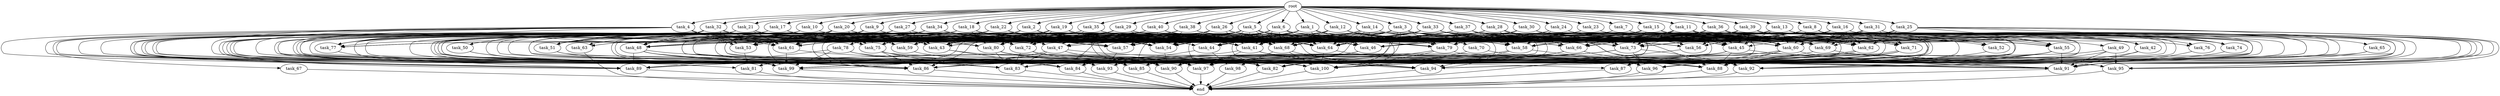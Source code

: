 digraph G {
  task_15 [size="4.999922e+11"];
  task_77 [size="5.895929e+11"];
  task_62 [size="2.953857e+11"];
  task_59 [size="7.166594e+11"];
  task_20 [size="5.729730e+11"];
  task_17 [size="1.840097e+11"];
  task_89 [size="9.595327e+11"];
  task_24 [size="2.299929e+11"];
  task_92 [size="4.308473e+11"];
  task_85 [size="2.602237e+11"];
  task_23 [size="5.676455e+11"];
  task_73 [size="3.568828e+11"];
  task_63 [size="4.864148e+11"];
  task_45 [size="9.834187e+09"];
  task_11 [size="2.961793e+10"];
  task_13 [size="2.445552e+11"];
  task_54 [size="2.364974e+11"];
  task_58 [size="4.461172e+11"];
  task_55 [size="8.579260e+10"];
  task_60 [size="9.625667e+11"];
  task_61 [size="2.549727e+11"];
  task_56 [size="7.803422e+11"];
  task_16 [size="4.899451e+10"];
  task_30 [size="6.454197e+11"];
  task_76 [size="7.584183e+10"];
  task_74 [size="2.427368e+11"];
  task_47 [size="3.751811e+10"];
  task_81 [size="5.360415e+11"];
  task_34 [size="4.175052e+10"];
  task_25 [size="3.026728e+11"];
  task_44 [size="7.916888e+11"];
  task_67 [size="7.979089e+11"];
  task_29 [size="4.097992e+10"];
  end [size="0.000000e+00"];
  task_66 [size="4.688247e+10"];
  task_2 [size="6.368233e+11"];
  task_4 [size="2.554219e+11"];
  task_86 [size="4.318103e+11"];
  task_64 [size="2.198658e+11"];
  task_36 [size="5.478014e+11"];
  task_71 [size="9.282629e+11"];
  task_94 [size="3.201068e+11"];
  task_95 [size="7.084840e+11"];
  task_96 [size="7.102117e+11"];
  task_48 [size="9.877844e+11"];
  task_53 [size="3.015305e+11"];
  task_5 [size="9.361127e+11"];
  task_79 [size="2.899719e+11"];
  task_52 [size="2.649173e+11"];
  task_31 [size="3.172607e+11"];
  task_1 [size="9.422245e+11"];
  task_82 [size="2.386652e+09"];
  task_19 [size="6.361874e+11"];
  task_40 [size="8.906135e+11"];
  task_57 [size="5.820816e+11"];
  task_83 [size="9.208680e+10"];
  task_6 [size="6.403410e+11"];
  task_80 [size="1.795156e+11"];
  task_22 [size="9.697438e+11"];
  task_99 [size="2.698567e+11"];
  task_100 [size="9.489697e+11"];
  task_84 [size="4.217161e+11"];
  task_90 [size="8.014651e+11"];
  task_49 [size="6.186230e+11"];
  task_3 [size="5.715852e+11"];
  task_14 [size="7.371297e+11"];
  task_18 [size="8.090572e+11"];
  task_42 [size="6.818587e+11"];
  task_10 [size="3.218511e+11"];
  task_70 [size="3.206181e+11"];
  task_78 [size="2.687808e+11"];
  task_50 [size="7.444165e+10"];
  task_21 [size="8.756480e+11"];
  task_32 [size="8.666220e+11"];
  task_51 [size="1.844992e+11"];
  task_46 [size="3.226381e+11"];
  task_12 [size="1.567871e+11"];
  task_9 [size="5.760977e+11"];
  task_93 [size="2.655068e+11"];
  task_43 [size="5.741180e+11"];
  task_26 [size="7.914015e+11"];
  task_41 [size="5.712213e+11"];
  task_27 [size="4.537771e+11"];
  task_68 [size="3.699615e+10"];
  task_65 [size="3.986585e+11"];
  task_39 [size="3.057979e+11"];
  task_38 [size="9.388211e+11"];
  task_72 [size="5.111339e+11"];
  task_98 [size="2.424003e+11"];
  task_28 [size="7.833291e+11"];
  task_69 [size="6.883530e+10"];
  task_88 [size="4.124789e+11"];
  task_91 [size="8.680484e+10"];
  task_8 [size="3.469631e+11"];
  task_75 [size="4.092310e+11"];
  task_33 [size="1.282852e+11"];
  root [size="0.000000e+00"];
  task_7 [size="7.656814e+11"];
  task_87 [size="8.928279e+11"];
  task_35 [size="6.526179e+11"];
  task_97 [size="5.634197e+11"];
  task_37 [size="9.135386e+11"];

  task_15 -> task_45 [size="5.784816e+05"];
  task_15 -> task_71 [size="1.160329e+08"];
  task_15 -> task_54 [size="1.391161e+07"];
  task_15 -> task_42 [size="1.363717e+08"];
  task_15 -> task_58 [size="2.974115e+07"];
  task_15 -> task_91 [size="4.340242e+06"];
  task_15 -> task_44 [size="1.130984e+08"];
  task_15 -> task_79 [size="1.812325e+07"];
  task_15 -> task_41 [size="3.173452e+07"];
  task_15 -> task_69 [size="3.622911e+06"];
  task_15 -> task_68 [size="1.849807e+06"];
  task_15 -> task_52 [size="1.324586e+08"];
  task_15 -> task_66 [size="5.209164e+06"];
  task_15 -> task_90 [size="4.007325e+07"];
  task_15 -> task_46 [size="2.304558e+07"];
  task_15 -> task_73 [size="1.784414e+07"];
  task_77 -> task_89 [size="7.996106e+07"];
  task_62 -> task_85 [size="2.001721e+07"];
  task_62 -> task_93 [size="4.425114e+07"];
  task_62 -> task_99 [size="1.927548e+07"];
  task_59 -> task_82 [size="1.835886e+05"];
  task_20 -> task_82 [size="1.835886e+05"];
  task_20 -> task_62 [size="2.461548e+07"];
  task_20 -> task_95 [size="1.180807e+08"];
  task_20 -> task_58 [size="2.974115e+07"];
  task_20 -> task_61 [size="1.499839e+07"];
  task_20 -> task_100 [size="6.326464e+07"];
  task_20 -> task_80 [size="1.121972e+07"];
  task_20 -> task_48 [size="8.231537e+07"];
  task_20 -> task_75 [size="3.720282e+07"];
  task_20 -> task_53 [size="2.512754e+07"];
  task_20 -> task_60 [size="4.812833e+07"];
  task_20 -> task_84 [size="5.271451e+07"];
  task_20 -> task_83 [size="7.083600e+06"];
  task_20 -> task_90 [size="4.007325e+07"];
  task_20 -> task_63 [size="1.216037e+08"];
  task_20 -> task_92 [size="5.385591e+07"];
  task_17 -> task_46 [size="2.304558e+07"];
  task_17 -> task_68 [size="1.849807e+06"];
  task_17 -> task_99 [size="1.927548e+07"];
  task_17 -> task_77 [size="6.551032e+07"];
  task_17 -> task_59 [size="7.962882e+07"];
  task_17 -> task_73 [size="1.784414e+07"];
  task_17 -> task_80 [size="1.121972e+07"];
  task_17 -> task_43 [size="3.827454e+07"];
  task_17 -> task_89 [size="7.996106e+07"];
  task_89 -> end [size="1.000000e-12"];
  task_24 -> task_64 [size="1.998780e+07"];
  task_24 -> task_60 [size="4.812833e+07"];
  task_24 -> task_59 [size="7.962882e+07"];
  task_24 -> task_91 [size="4.340242e+06"];
  task_24 -> task_58 [size="2.974115e+07"];
  task_24 -> task_61 [size="1.499839e+07"];
  task_24 -> task_100 [size="6.326464e+07"];
  task_24 -> task_80 [size="1.121972e+07"];
  task_24 -> task_62 [size="2.461548e+07"];
  task_24 -> task_68 [size="1.849807e+06"];
  task_24 -> task_66 [size="5.209164e+06"];
  task_24 -> task_69 [size="3.622911e+06"];
  task_24 -> task_86 [size="2.878735e+07"];
  task_92 -> end [size="1.000000e-12"];
  task_85 -> end [size="1.000000e-12"];
  task_23 -> task_46 [size="2.304558e+07"];
  task_23 -> task_68 [size="1.849807e+06"];
  task_23 -> task_60 [size="4.812833e+07"];
  task_23 -> task_84 [size="5.271451e+07"];
  task_23 -> task_62 [size="2.461548e+07"];
  task_23 -> task_69 [size="3.622911e+06"];
  task_23 -> task_79 [size="1.812325e+07"];
  task_23 -> task_43 [size="3.827454e+07"];
  task_23 -> task_100 [size="6.326464e+07"];
  task_73 -> task_92 [size="5.385591e+07"];
  task_73 -> task_99 [size="1.927548e+07"];
  task_73 -> task_83 [size="7.083600e+06"];
  task_73 -> task_81 [size="1.786805e+08"];
  task_73 -> task_96 [size="8.877646e+07"];
  task_63 -> end [size="1.000000e-12"];
  task_45 -> task_86 [size="2.878735e+07"];
  task_45 -> task_84 [size="5.271451e+07"];
  task_45 -> task_88 [size="2.062395e+07"];
  task_45 -> task_91 [size="4.340242e+06"];
  task_45 -> task_85 [size="2.001721e+07"];
  task_45 -> task_100 [size="6.326464e+07"];
  task_11 -> task_45 [size="5.784816e+05"];
  task_11 -> task_42 [size="1.363717e+08"];
  task_11 -> task_58 [size="2.974115e+07"];
  task_11 -> task_59 [size="7.962882e+07"];
  task_11 -> task_91 [size="4.340242e+06"];
  task_11 -> task_60 [size="4.812833e+07"];
  task_11 -> task_75 [size="3.720282e+07"];
  task_11 -> task_94 [size="2.910062e+07"];
  task_11 -> task_68 [size="1.849807e+06"];
  task_11 -> task_66 [size="5.209164e+06"];
  task_11 -> task_90 [size="4.007325e+07"];
  task_11 -> task_69 [size="3.622911e+06"];
  task_11 -> task_73 [size="1.784414e+07"];
  task_11 -> task_47 [size="7.503623e+06"];
  task_13 -> task_45 [size="5.784816e+05"];
  task_13 -> task_71 [size="1.160329e+08"];
  task_13 -> task_54 [size="1.391161e+07"];
  task_13 -> task_88 [size="2.062395e+07"];
  task_13 -> task_60 [size="4.812833e+07"];
  task_13 -> task_43 [size="3.827454e+07"];
  task_13 -> task_68 [size="1.849807e+06"];
  task_13 -> task_75 [size="3.720282e+07"];
  task_13 -> task_65 [size="3.986585e+08"];
  task_13 -> task_56 [size="1.114775e+08"];
  task_13 -> task_96 [size="8.877646e+07"];
  task_13 -> task_73 [size="1.784414e+07"];
  task_13 -> task_72 [size="4.646671e+07"];
  task_13 -> task_79 [size="1.812325e+07"];
  task_13 -> task_90 [size="4.007325e+07"];
  task_13 -> task_74 [size="4.854735e+07"];
  task_54 -> task_90 [size="4.007325e+07"];
  task_58 -> task_83 [size="7.083600e+06"];
  task_58 -> task_94 [size="2.910062e+07"];
  task_58 -> task_88 [size="2.062395e+07"];
  task_55 -> task_92 [size="5.385591e+07"];
  task_55 -> task_87 [size="2.232070e+08"];
  task_55 -> task_83 [size="7.083600e+06"];
  task_55 -> task_91 [size="4.340242e+06"];
  task_55 -> task_94 [size="2.910062e+07"];
  task_55 -> task_97 [size="4.695165e+07"];
  task_60 -> task_85 [size="2.001721e+07"];
  task_60 -> task_88 [size="2.062395e+07"];
  task_60 -> task_96 [size="8.877646e+07"];
  task_60 -> task_93 [size="4.425114e+07"];
  task_60 -> task_91 [size="4.340242e+06"];
  task_61 -> task_99 [size="1.927548e+07"];
  task_61 -> task_87 [size="2.232070e+08"];
  task_56 -> end [size="1.000000e-12"];
  task_16 -> task_45 [size="5.784816e+05"];
  task_16 -> task_54 [size="1.391161e+07"];
  task_16 -> task_62 [size="2.461548e+07"];
  task_16 -> task_91 [size="4.340242e+06"];
  task_16 -> task_95 [size="1.180807e+08"];
  task_16 -> task_88 [size="2.062395e+07"];
  task_16 -> task_89 [size="7.996106e+07"];
  task_16 -> task_66 [size="5.209164e+06"];
  task_16 -> task_69 [size="3.622911e+06"];
  task_16 -> task_73 [size="1.784414e+07"];
  task_16 -> task_72 [size="4.646671e+07"];
  task_16 -> task_97 [size="4.695165e+07"];
  task_30 -> task_45 [size="5.784816e+05"];
  task_30 -> task_99 [size="1.927548e+07"];
  task_30 -> task_56 [size="1.114775e+08"];
  task_30 -> task_77 [size="6.551032e+07"];
  task_30 -> task_54 [size="1.391161e+07"];
  task_30 -> task_60 [size="4.812833e+07"];
  task_30 -> task_49 [size="6.186230e+08"];
  task_30 -> task_57 [size="4.850680e+07"];
  task_30 -> task_79 [size="1.812325e+07"];
  task_30 -> task_43 [size="3.827454e+07"];
  task_30 -> task_74 [size="4.854735e+07"];
  task_76 -> task_91 [size="4.340242e+06"];
  task_74 -> task_96 [size="8.877646e+07"];
  task_47 -> task_91 [size="4.340242e+06"];
  task_47 -> task_83 [size="7.083600e+06"];
  task_47 -> task_86 [size="2.878735e+07"];
  task_47 -> task_90 [size="4.007325e+07"];
  task_81 -> end [size="1.000000e-12"];
  task_34 -> task_64 [size="1.998780e+07"];
  task_34 -> task_93 [size="4.425114e+07"];
  task_34 -> task_73 [size="1.784414e+07"];
  task_34 -> task_77 [size="6.551032e+07"];
  task_34 -> task_58 [size="2.974115e+07"];
  task_34 -> task_44 [size="1.130984e+08"];
  task_34 -> task_88 [size="2.062395e+07"];
  task_34 -> task_41 [size="3.173452e+07"];
  task_34 -> task_48 [size="8.231537e+07"];
  task_34 -> task_68 [size="1.849807e+06"];
  task_34 -> task_99 [size="1.927548e+07"];
  task_34 -> task_51 [size="3.074986e+07"];
  task_34 -> task_79 [size="1.812325e+07"];
  task_34 -> task_46 [size="2.304558e+07"];
  task_34 -> task_85 [size="2.001721e+07"];
  task_34 -> task_53 [size="2.512754e+07"];
  task_34 -> task_90 [size="4.007325e+07"];
  task_34 -> task_47 [size="7.503623e+06"];
  task_25 -> task_61 [size="1.499839e+07"];
  task_25 -> task_82 [size="1.835886e+05"];
  task_25 -> task_62 [size="2.461548e+07"];
  task_25 -> task_69 [size="3.622911e+06"];
  task_25 -> task_55 [size="8.579260e+06"];
  task_25 -> task_95 [size="1.180807e+08"];
  task_25 -> task_60 [size="4.812833e+07"];
  task_25 -> task_74 [size="4.854735e+07"];
  task_25 -> task_47 [size="7.503623e+06"];
  task_25 -> task_91 [size="4.340242e+06"];
  task_44 -> task_98 [size="1.212002e+08"];
  task_44 -> task_84 [size="5.271451e+07"];
  task_67 -> end [size="1.000000e-12"];
  task_29 -> task_45 [size="5.784816e+05"];
  task_29 -> task_64 [size="1.998780e+07"];
  task_29 -> task_71 [size="1.160329e+08"];
  task_29 -> task_54 [size="1.391161e+07"];
  task_29 -> task_42 [size="1.363717e+08"];
  task_29 -> task_55 [size="8.579260e+06"];
  task_29 -> task_61 [size="1.499839e+07"];
  task_29 -> task_43 [size="3.827454e+07"];
  task_29 -> task_68 [size="1.849807e+06"];
  task_29 -> task_80 [size="1.121972e+07"];
  task_29 -> task_48 [size="8.231537e+07"];
  task_29 -> task_75 [size="3.720282e+07"];
  task_29 -> task_53 [size="2.512754e+07"];
  task_29 -> task_66 [size="5.209164e+06"];
  task_29 -> task_69 [size="3.622911e+06"];
  task_29 -> task_99 [size="1.927548e+07"];
  task_29 -> task_72 [size="4.646671e+07"];
  task_29 -> task_86 [size="2.878735e+07"];
  task_66 -> task_82 [size="1.835886e+05"];
  task_66 -> task_100 [size="6.326464e+07"];
  task_66 -> task_88 [size="2.062395e+07"];
  task_2 -> task_45 [size="5.784816e+05"];
  task_2 -> task_54 [size="1.391161e+07"];
  task_2 -> task_59 [size="7.962882e+07"];
  task_2 -> task_57 [size="4.850680e+07"];
  task_2 -> task_43 [size="3.827454e+07"];
  task_2 -> task_41 [size="3.173452e+07"];
  task_2 -> task_48 [size="8.231537e+07"];
  task_2 -> task_75 [size="3.720282e+07"];
  task_2 -> task_83 [size="7.083600e+06"];
  task_2 -> task_69 [size="3.622911e+06"];
  task_2 -> task_73 [size="1.784414e+07"];
  task_2 -> task_44 [size="1.130984e+08"];
  task_2 -> task_86 [size="2.878735e+07"];
  task_4 -> task_77 [size="6.551032e+07"];
  task_4 -> task_61 [size="1.499839e+07"];
  task_4 -> task_41 [size="3.173452e+07"];
  task_4 -> task_94 [size="2.910062e+07"];
  task_4 -> task_68 [size="1.849807e+06"];
  task_4 -> task_53 [size="2.512754e+07"];
  task_4 -> task_56 [size="1.114775e+08"];
  task_4 -> task_90 [size="4.007325e+07"];
  task_4 -> task_46 [size="2.304558e+07"];
  task_4 -> task_85 [size="2.001721e+07"];
  task_4 -> task_72 [size="4.646671e+07"];
  task_4 -> task_89 [size="7.996106e+07"];
  task_4 -> task_86 [size="2.878735e+07"];
  task_4 -> task_97 [size="4.695165e+07"];
  task_86 -> end [size="1.000000e-12"];
  task_64 -> task_100 [size="6.326464e+07"];
  task_64 -> task_88 [size="2.062395e+07"];
  task_36 -> task_45 [size="5.784816e+05"];
  task_36 -> task_42 [size="1.363717e+08"];
  task_36 -> task_62 [size="2.461548e+07"];
  task_36 -> task_59 [size="7.962882e+07"];
  task_36 -> task_55 [size="8.579260e+06"];
  task_36 -> task_58 [size="2.974115e+07"];
  task_36 -> task_41 [size="3.173452e+07"];
  task_36 -> task_46 [size="2.304558e+07"];
  task_36 -> task_92 [size="5.385591e+07"];
  task_36 -> task_53 [size="2.512754e+07"];
  task_36 -> task_60 [size="4.812833e+07"];
  task_36 -> task_90 [size="4.007325e+07"];
  task_36 -> task_69 [size="3.622911e+06"];
  task_36 -> task_73 [size="1.784414e+07"];
  task_36 -> task_74 [size="4.854735e+07"];
  task_36 -> task_52 [size="1.324586e+08"];
  task_71 -> task_88 [size="2.062395e+07"];
  task_71 -> task_99 [size="1.927548e+07"];
  task_71 -> task_82 [size="1.835886e+05"];
  task_71 -> task_97 [size="4.695165e+07"];
  task_71 -> task_90 [size="4.007325e+07"];
  task_94 -> end [size="1.000000e-12"];
  task_95 -> end [size="1.000000e-12"];
  task_96 -> end [size="1.000000e-12"];
  task_48 -> task_84 [size="5.271451e+07"];
  task_48 -> task_88 [size="2.062395e+07"];
  task_48 -> task_86 [size="2.878735e+07"];
  task_48 -> task_100 [size="6.326464e+07"];
  task_48 -> task_89 [size="7.996106e+07"];
  task_53 -> task_81 [size="1.786805e+08"];
  task_5 -> task_82 [size="1.835886e+05"];
  task_5 -> task_54 [size="1.391161e+07"];
  task_5 -> task_77 [size="6.551032e+07"];
  task_5 -> task_58 [size="2.974115e+07"];
  task_5 -> task_75 [size="3.720282e+07"];
  task_5 -> task_55 [size="8.579260e+06"];
  task_5 -> task_57 [size="4.850680e+07"];
  task_5 -> task_79 [size="1.812325e+07"];
  task_5 -> task_43 [size="3.827454e+07"];
  task_5 -> task_61 [size="1.499839e+07"];
  task_5 -> task_41 [size="3.173452e+07"];
  task_5 -> task_68 [size="1.849807e+06"];
  task_5 -> task_99 [size="1.927548e+07"];
  task_5 -> task_56 [size="1.114775e+08"];
  task_5 -> task_94 [size="2.910062e+07"];
  task_5 -> task_69 [size="3.622911e+06"];
  task_5 -> task_85 [size="2.001721e+07"];
  task_5 -> task_91 [size="4.340242e+06"];
  task_5 -> task_86 [size="2.878735e+07"];
  task_5 -> task_97 [size="4.695165e+07"];
  task_79 -> task_91 [size="4.340242e+06"];
  task_79 -> task_90 [size="4.007325e+07"];
  task_79 -> task_100 [size="6.326464e+07"];
  task_79 -> task_97 [size="4.695165e+07"];
  task_52 -> task_82 [size="1.835886e+05"];
  task_31 -> task_71 [size="1.160329e+08"];
  task_31 -> task_85 [size="2.001721e+07"];
  task_31 -> task_55 [size="8.579260e+06"];
  task_31 -> task_69 [size="3.622911e+06"];
  task_31 -> task_73 [size="1.784414e+07"];
  task_31 -> task_60 [size="4.812833e+07"];
  task_31 -> task_58 [size="2.974115e+07"];
  task_31 -> task_91 [size="4.340242e+06"];
  task_1 -> task_45 [size="5.784816e+05"];
  task_1 -> task_64 [size="1.998780e+07"];
  task_1 -> task_54 [size="1.391161e+07"];
  task_1 -> task_60 [size="4.812833e+07"];
  task_1 -> task_70 [size="1.603091e+08"];
  task_1 -> task_44 [size="1.130984e+08"];
  task_1 -> task_43 [size="3.827454e+07"];
  task_1 -> task_41 [size="3.173452e+07"];
  task_1 -> task_80 [size="1.121972e+07"];
  task_1 -> task_61 [size="1.499839e+07"];
  task_1 -> task_46 [size="2.304558e+07"];
  task_1 -> task_73 [size="1.784414e+07"];
  task_82 -> end [size="1.000000e-12"];
  task_19 -> task_64 [size="1.998780e+07"];
  task_19 -> task_54 [size="1.391161e+07"];
  task_19 -> task_58 [size="2.974115e+07"];
  task_19 -> task_59 [size="7.962882e+07"];
  task_19 -> task_55 [size="8.579260e+06"];
  task_19 -> task_60 [size="4.812833e+07"];
  task_19 -> task_61 [size="1.499839e+07"];
  task_19 -> task_41 [size="3.173452e+07"];
  task_19 -> task_48 [size="8.231537e+07"];
  task_19 -> task_68 [size="1.849807e+06"];
  task_19 -> task_53 [size="2.512754e+07"];
  task_19 -> task_90 [size="4.007325e+07"];
  task_19 -> task_72 [size="4.646671e+07"];
  task_19 -> task_80 [size="1.121972e+07"];
  task_19 -> task_63 [size="1.216037e+08"];
  task_19 -> task_97 [size="4.695165e+07"];
  task_40 -> task_45 [size="5.784816e+05"];
  task_40 -> task_54 [size="1.391161e+07"];
  task_40 -> task_43 [size="3.827454e+07"];
  task_40 -> task_68 [size="1.849807e+06"];
  task_40 -> task_80 [size="1.121972e+07"];
  task_40 -> task_48 [size="8.231537e+07"];
  task_40 -> task_75 [size="3.720282e+07"];
  task_40 -> task_56 [size="1.114775e+08"];
  task_40 -> task_79 [size="1.812325e+07"];
  task_40 -> task_69 [size="3.622911e+06"];
  task_40 -> task_72 [size="4.646671e+07"];
  task_40 -> task_46 [size="2.304558e+07"];
  task_40 -> task_86 [size="2.878735e+07"];
  task_57 -> task_93 [size="4.425114e+07"];
  task_83 -> end [size="1.000000e-12"];
  task_6 -> task_64 [size="1.998780e+07"];
  task_6 -> task_82 [size="1.835886e+05"];
  task_6 -> task_54 [size="1.391161e+07"];
  task_6 -> task_44 [size="1.130984e+08"];
  task_6 -> task_61 [size="1.499839e+07"];
  task_6 -> task_100 [size="6.326464e+07"];
  task_6 -> task_41 [size="3.173452e+07"];
  task_6 -> task_68 [size="1.849807e+06"];
  task_6 -> task_79 [size="1.812325e+07"];
  task_6 -> task_69 [size="3.622911e+06"];
  task_6 -> task_72 [size="4.646671e+07"];
  task_6 -> task_57 [size="4.850680e+07"];
  task_6 -> task_92 [size="5.385591e+07"];
  task_80 -> task_83 [size="7.083600e+06"];
  task_80 -> task_85 [size="2.001721e+07"];
  task_80 -> task_90 [size="4.007325e+07"];
  task_80 -> task_94 [size="2.910062e+07"];
  task_80 -> task_100 [size="6.326464e+07"];
  task_80 -> task_97 [size="4.695165e+07"];
  task_22 -> task_60 [size="4.812833e+07"];
  task_22 -> task_91 [size="4.340242e+06"];
  task_22 -> task_57 [size="4.850680e+07"];
  task_22 -> task_61 [size="1.499839e+07"];
  task_22 -> task_43 [size="3.827454e+07"];
  task_22 -> task_75 [size="3.720282e+07"];
  task_22 -> task_41 [size="3.173452e+07"];
  task_22 -> task_69 [size="3.622911e+06"];
  task_22 -> task_68 [size="1.849807e+06"];
  task_22 -> task_99 [size="1.927548e+07"];
  task_22 -> task_83 [size="7.083600e+06"];
  task_22 -> task_46 [size="2.304558e+07"];
  task_22 -> task_90 [size="4.007325e+07"];
  task_99 -> end [size="1.000000e-12"];
  task_100 -> end [size="1.000000e-12"];
  task_84 -> end [size="1.000000e-12"];
  task_90 -> end [size="1.000000e-12"];
  task_49 -> task_91 [size="4.340242e+06"];
  task_49 -> task_95 [size="1.180807e+08"];
  task_49 -> task_88 [size="2.062395e+07"];
  task_49 -> task_90 [size="4.007325e+07"];
  task_3 -> task_64 [size="1.998780e+07"];
  task_3 -> task_77 [size="6.551032e+07"];
  task_3 -> task_54 [size="1.391161e+07"];
  task_3 -> task_44 [size="1.130984e+08"];
  task_3 -> task_79 [size="1.812325e+07"];
  task_3 -> task_41 [size="3.173452e+07"];
  task_3 -> task_80 [size="1.121972e+07"];
  task_3 -> task_56 [size="1.114775e+08"];
  task_3 -> task_83 [size="7.083600e+06"];
  task_3 -> task_69 [size="3.622911e+06"];
  task_3 -> task_73 [size="1.784414e+07"];
  task_3 -> task_74 [size="4.854735e+07"];
  task_3 -> task_86 [size="2.878735e+07"];
  task_3 -> task_97 [size="4.695165e+07"];
  task_14 -> task_45 [size="5.784816e+05"];
  task_14 -> task_64 [size="1.998780e+07"];
  task_14 -> task_68 [size="1.849807e+06"];
  task_14 -> task_46 [size="2.304558e+07"];
  task_14 -> task_73 [size="1.784414e+07"];
  task_14 -> task_94 [size="2.910062e+07"];
  task_14 -> task_86 [size="2.878735e+07"];
  task_14 -> task_80 [size="1.121972e+07"];
  task_18 -> task_77 [size="6.551032e+07"];
  task_18 -> task_60 [size="4.812833e+07"];
  task_18 -> task_44 [size="1.130984e+08"];
  task_18 -> task_93 [size="4.425114e+07"];
  task_18 -> task_68 [size="1.849807e+06"];
  task_18 -> task_80 [size="1.121972e+07"];
  task_18 -> task_48 [size="8.231537e+07"];
  task_18 -> task_61 [size="1.499839e+07"];
  task_18 -> task_99 [size="1.927548e+07"];
  task_18 -> task_66 [size="5.209164e+06"];
  task_18 -> task_96 [size="8.877646e+07"];
  task_18 -> task_73 [size="1.784414e+07"];
  task_18 -> task_79 [size="1.812325e+07"];
  task_18 -> task_57 [size="4.850680e+07"];
  task_18 -> task_92 [size="5.385591e+07"];
  task_42 -> task_91 [size="4.340242e+06"];
  task_42 -> task_88 [size="2.062395e+07"];
  task_10 -> task_50 [size="7.444165e+07"];
  task_10 -> task_99 [size="1.927548e+07"];
  task_10 -> task_77 [size="6.551032e+07"];
  task_10 -> task_51 [size="3.074986e+07"];
  task_10 -> task_60 [size="4.812833e+07"];
  task_10 -> task_73 [size="1.784414e+07"];
  task_10 -> task_58 [size="2.974115e+07"];
  task_10 -> task_89 [size="7.996106e+07"];
  task_70 -> task_100 [size="6.326464e+07"];
  task_70 -> task_88 [size="2.062395e+07"];
  task_78 -> task_88 [size="2.062395e+07"];
  task_78 -> task_99 [size="1.927548e+07"];
  task_78 -> task_90 [size="4.007325e+07"];
  task_78 -> task_89 [size="7.996106e+07"];
  task_50 -> task_82 [size="1.835886e+05"];
  task_50 -> task_97 [size="4.695165e+07"];
  task_21 -> task_45 [size="5.784816e+05"];
  task_21 -> task_59 [size="7.962882e+07"];
  task_21 -> task_57 [size="4.850680e+07"];
  task_21 -> task_83 [size="7.083600e+06"];
  task_21 -> task_61 [size="1.499839e+07"];
  task_21 -> task_80 [size="1.121972e+07"];
  task_21 -> task_68 [size="1.849807e+06"];
  task_21 -> task_75 [size="3.720282e+07"];
  task_21 -> task_67 [size="7.979089e+08"];
  task_21 -> task_79 [size="1.812325e+07"];
  task_21 -> task_46 [size="2.304558e+07"];
  task_21 -> task_85 [size="2.001721e+07"];
  task_21 -> task_89 [size="7.996106e+07"];
  task_21 -> task_90 [size="4.007325e+07"];
  task_32 -> task_64 [size="1.998780e+07"];
  task_32 -> task_82 [size="1.835886e+05"];
  task_32 -> task_54 [size="1.391161e+07"];
  task_32 -> task_43 [size="3.827454e+07"];
  task_32 -> task_41 [size="3.173452e+07"];
  task_32 -> task_48 [size="8.231537e+07"];
  task_32 -> task_61 [size="1.499839e+07"];
  task_32 -> task_99 [size="1.927548e+07"];
  task_32 -> task_51 [size="3.074986e+07"];
  task_32 -> task_85 [size="2.001721e+07"];
  task_32 -> task_73 [size="1.784414e+07"];
  task_32 -> task_53 [size="2.512754e+07"];
  task_32 -> task_86 [size="2.878735e+07"];
  task_51 -> task_91 [size="4.340242e+06"];
  task_51 -> task_82 [size="1.835886e+05"];
  task_46 -> task_84 [size="5.271451e+07"];
  task_46 -> task_86 [size="2.878735e+07"];
  task_46 -> task_90 [size="4.007325e+07"];
  task_12 -> task_45 [size="5.784816e+05"];
  task_12 -> task_68 [size="1.849807e+06"];
  task_12 -> task_70 [size="1.603091e+08"];
  task_12 -> task_88 [size="2.062395e+07"];
  task_12 -> task_73 [size="1.784414e+07"];
  task_12 -> task_79 [size="1.812325e+07"];
  task_12 -> task_63 [size="1.216037e+08"];
  task_12 -> task_41 [size="3.173452e+07"];
  task_12 -> task_80 [size="1.121972e+07"];
  task_9 -> task_81 [size="1.786805e+08"];
  task_9 -> task_51 [size="3.074986e+07"];
  task_9 -> task_54 [size="1.391161e+07"];
  task_9 -> task_58 [size="2.974115e+07"];
  task_9 -> task_79 [size="1.812325e+07"];
  task_9 -> task_61 [size="1.499839e+07"];
  task_9 -> task_89 [size="7.996106e+07"];
  task_9 -> task_48 [size="8.231537e+07"];
  task_9 -> task_75 [size="3.720282e+07"];
  task_9 -> task_66 [size="5.209164e+06"];
  task_9 -> task_84 [size="5.271451e+07"];
  task_9 -> task_96 [size="8.877646e+07"];
  task_9 -> task_73 [size="1.784414e+07"];
  task_9 -> task_72 [size="4.646671e+07"];
  task_9 -> task_86 [size="2.878735e+07"];
  task_93 -> end [size="1.000000e-12"];
  task_43 -> task_84 [size="5.271451e+07"];
  task_43 -> task_97 [size="4.695165e+07"];
  task_26 -> task_64 [size="1.998780e+07"];
  task_26 -> task_71 [size="1.160329e+08"];
  task_26 -> task_54 [size="1.391161e+07"];
  task_26 -> task_57 [size="4.850680e+07"];
  task_26 -> task_79 [size="1.812325e+07"];
  task_26 -> task_43 [size="3.827454e+07"];
  task_26 -> task_41 [size="3.173452e+07"];
  task_26 -> task_100 [size="6.326464e+07"];
  task_26 -> task_80 [size="1.121972e+07"];
  task_26 -> task_61 [size="1.499839e+07"];
  task_26 -> task_90 [size="4.007325e+07"];
  task_26 -> task_47 [size="7.503623e+06"];
  task_41 -> task_89 [size="7.996106e+07"];
  task_41 -> task_97 [size="4.695165e+07"];
  task_41 -> task_94 [size="2.910062e+07"];
  task_41 -> task_96 [size="8.877646e+07"];
  task_27 -> task_77 [size="6.551032e+07"];
  task_27 -> task_62 [size="2.461548e+07"];
  task_27 -> task_59 [size="7.962882e+07"];
  task_27 -> task_57 [size="4.850680e+07"];
  task_27 -> task_83 [size="7.083600e+06"];
  task_27 -> task_43 [size="3.827454e+07"];
  task_27 -> task_63 [size="1.216037e+08"];
  task_27 -> task_48 [size="8.231537e+07"];
  task_27 -> task_66 [size="5.209164e+06"];
  task_27 -> task_90 [size="4.007325e+07"];
  task_27 -> task_69 [size="3.622911e+06"];
  task_27 -> task_95 [size="1.180807e+08"];
  task_68 -> task_94 [size="2.910062e+07"];
  task_68 -> task_100 [size="6.326464e+07"];
  task_68 -> task_98 [size="1.212002e+08"];
  task_65 -> task_92 [size="5.385591e+07"];
  task_65 -> task_88 [size="2.062395e+07"];
  task_39 -> task_45 [size="5.784816e+05"];
  task_39 -> task_71 [size="1.160329e+08"];
  task_39 -> task_54 [size="1.391161e+07"];
  task_39 -> task_88 [size="2.062395e+07"];
  task_39 -> task_55 [size="8.579260e+06"];
  task_39 -> task_61 [size="1.499839e+07"];
  task_39 -> task_80 [size="1.121972e+07"];
  task_39 -> task_69 [size="3.622911e+06"];
  task_39 -> task_68 [size="1.849807e+06"];
  task_39 -> task_53 [size="2.512754e+07"];
  task_39 -> task_56 [size="1.114775e+08"];
  task_39 -> task_94 [size="2.910062e+07"];
  task_39 -> task_96 [size="8.877646e+07"];
  task_39 -> task_46 [size="2.304558e+07"];
  task_39 -> task_85 [size="2.001721e+07"];
  task_39 -> task_72 [size="4.646671e+07"];
  task_39 -> task_91 [size="4.340242e+06"];
  task_39 -> task_76 [size="3.792091e+07"];
  task_38 -> task_45 [size="5.784816e+05"];
  task_38 -> task_78 [size="2.687808e+08"];
  task_38 -> task_54 [size="1.391161e+07"];
  task_38 -> task_62 [size="2.461548e+07"];
  task_38 -> task_59 [size="7.962882e+07"];
  task_38 -> task_55 [size="8.579260e+06"];
  task_38 -> task_60 [size="4.812833e+07"];
  task_38 -> task_100 [size="6.326464e+07"];
  task_38 -> task_80 [size="1.121972e+07"];
  task_38 -> task_61 [size="1.499839e+07"];
  task_38 -> task_53 [size="2.512754e+07"];
  task_38 -> task_69 [size="3.622911e+06"];
  task_38 -> task_72 [size="4.646671e+07"];
  task_72 -> task_85 [size="2.001721e+07"];
  task_72 -> task_83 [size="7.083600e+06"];
  task_72 -> task_88 [size="2.062395e+07"];
  task_98 -> end [size="1.000000e-12"];
  task_28 -> task_45 [size="5.784816e+05"];
  task_28 -> task_80 [size="1.121972e+07"];
  task_28 -> task_82 [size="1.835886e+05"];
  task_28 -> task_66 [size="5.209164e+06"];
  task_28 -> task_60 [size="4.812833e+07"];
  task_28 -> task_46 [size="2.304558e+07"];
  task_28 -> task_58 [size="2.974115e+07"];
  task_28 -> task_62 [size="2.461548e+07"];
  task_28 -> task_41 [size="3.173452e+07"];
  task_28 -> task_89 [size="7.996106e+07"];
  task_69 -> task_91 [size="4.340242e+06"];
  task_69 -> task_82 [size="1.835886e+05"];
  task_88 -> end [size="1.000000e-12"];
  task_91 -> end [size="1.000000e-12"];
  task_8 -> task_92 [size="5.385591e+07"];
  task_8 -> task_60 [size="4.812833e+07"];
  task_8 -> task_55 [size="8.579260e+06"];
  task_8 -> task_62 [size="2.461548e+07"];
  task_8 -> task_46 [size="2.304558e+07"];
  task_8 -> task_73 [size="1.784414e+07"];
  task_8 -> task_79 [size="1.812325e+07"];
  task_8 -> task_94 [size="2.910062e+07"];
  task_8 -> task_89 [size="7.996106e+07"];
  task_75 -> task_91 [size="4.340242e+06"];
  task_75 -> task_86 [size="2.878735e+07"];
  task_75 -> task_100 [size="6.326464e+07"];
  task_75 -> task_83 [size="7.083600e+06"];
  task_33 -> task_64 [size="1.998780e+07"];
  task_33 -> task_71 [size="1.160329e+08"];
  task_33 -> task_87 [size="2.232070e+08"];
  task_33 -> task_58 [size="2.974115e+07"];
  task_33 -> task_57 [size="4.850680e+07"];
  task_33 -> task_41 [size="3.173452e+07"];
  task_33 -> task_68 [size="1.849807e+06"];
  task_33 -> task_53 [size="2.512754e+07"];
  task_33 -> task_51 [size="3.074986e+07"];
  task_33 -> task_73 [size="1.784414e+07"];
  task_33 -> task_85 [size="2.001721e+07"];
  task_33 -> task_76 [size="3.792091e+07"];
  root -> task_1 [size="1.000000e-12"];
  root -> task_19 [size="1.000000e-12"];
  root -> task_39 [size="1.000000e-12"];
  root -> task_25 [size="1.000000e-12"];
  root -> task_11 [size="1.000000e-12"];
  root -> task_12 [size="1.000000e-12"];
  root -> task_9 [size="1.000000e-12"];
  root -> task_20 [size="1.000000e-12"];
  root -> task_6 [size="1.000000e-12"];
  root -> task_17 [size="1.000000e-12"];
  root -> task_26 [size="1.000000e-12"];
  root -> task_24 [size="1.000000e-12"];
  root -> task_27 [size="1.000000e-12"];
  root -> task_22 [size="1.000000e-12"];
  root -> task_7 [size="1.000000e-12"];
  root -> task_40 [size="1.000000e-12"];
  root -> task_15 [size="1.000000e-12"];
  root -> task_38 [size="1.000000e-12"];
  root -> task_23 [size="1.000000e-12"];
  root -> task_2 [size="1.000000e-12"];
  root -> task_5 [size="1.000000e-12"];
  root -> task_3 [size="1.000000e-12"];
  root -> task_28 [size="1.000000e-12"];
  root -> task_29 [size="1.000000e-12"];
  root -> task_36 [size="1.000000e-12"];
  root -> task_14 [size="1.000000e-12"];
  root -> task_18 [size="1.000000e-12"];
  root -> task_13 [size="1.000000e-12"];
  root -> task_10 [size="1.000000e-12"];
  root -> task_4 [size="1.000000e-12"];
  root -> task_8 [size="1.000000e-12"];
  root -> task_33 [size="1.000000e-12"];
  root -> task_21 [size="1.000000e-12"];
  root -> task_16 [size="1.000000e-12"];
  root -> task_34 [size="1.000000e-12"];
  root -> task_35 [size="1.000000e-12"];
  root -> task_32 [size="1.000000e-12"];
  root -> task_31 [size="1.000000e-12"];
  root -> task_37 [size="1.000000e-12"];
  root -> task_30 [size="1.000000e-12"];
  task_7 -> task_62 [size="2.461548e+07"];
  task_7 -> task_48 [size="8.231537e+07"];
  task_7 -> task_87 [size="2.232070e+08"];
  task_7 -> task_51 [size="3.074986e+07"];
  task_7 -> task_60 [size="4.812833e+07"];
  task_7 -> task_55 [size="8.579260e+06"];
  task_7 -> task_57 [size="4.850680e+07"];
  task_7 -> task_88 [size="2.062395e+07"];
  task_7 -> task_43 [size="3.827454e+07"];
  task_7 -> task_95 [size="1.180807e+08"];
  task_87 -> end [size="1.000000e-12"];
  task_35 -> task_48 [size="8.231537e+07"];
  task_35 -> task_53 [size="2.512754e+07"];
  task_35 -> task_71 [size="1.160329e+08"];
  task_35 -> task_60 [size="4.812833e+07"];
  task_35 -> task_62 [size="2.461548e+07"];
  task_35 -> task_58 [size="2.974115e+07"];
  task_35 -> task_93 [size="4.425114e+07"];
  task_35 -> task_43 [size="3.827454e+07"];
  task_35 -> task_41 [size="3.173452e+07"];
  task_35 -> task_47 [size="7.503623e+06"];
  task_97 -> end [size="1.000000e-12"];
  task_37 -> task_45 [size="5.784816e+05"];
  task_37 -> task_73 [size="1.784414e+07"];
  task_37 -> task_42 [size="1.363717e+08"];
  task_37 -> task_60 [size="4.812833e+07"];
  task_37 -> task_57 [size="4.850680e+07"];
  task_37 -> task_58 [size="2.974115e+07"];
  task_37 -> task_41 [size="3.173452e+07"];
  task_37 -> task_75 [size="3.720282e+07"];
  task_37 -> task_53 [size="2.512754e+07"];
  task_37 -> task_79 [size="1.812325e+07"];
  task_37 -> task_69 [size="3.622911e+06"];
  task_37 -> task_88 [size="2.062395e+07"];
  task_37 -> task_72 [size="4.646671e+07"];
}
